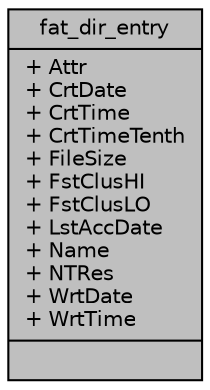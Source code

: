 digraph "fat_dir_entry"
{
 // LATEX_PDF_SIZE
  edge [fontname="Helvetica",fontsize="10",labelfontname="Helvetica",labelfontsize="10"];
  node [fontname="Helvetica",fontsize="10",shape=record];
  Node1 [label="{fat_dir_entry\n|+ Attr\l+ CrtDate\l+ CrtTime\l+ CrtTimeTenth\l+ FileSize\l+ FstClusHI\l+ FstClusLO\l+ LstAccDate\l+ Name\l+ NTRes\l+ WrtDate\l+ WrtTime\l|}",height=0.2,width=0.4,color="black", fillcolor="grey75", style="filled", fontcolor="black",tooltip=" "];
}
